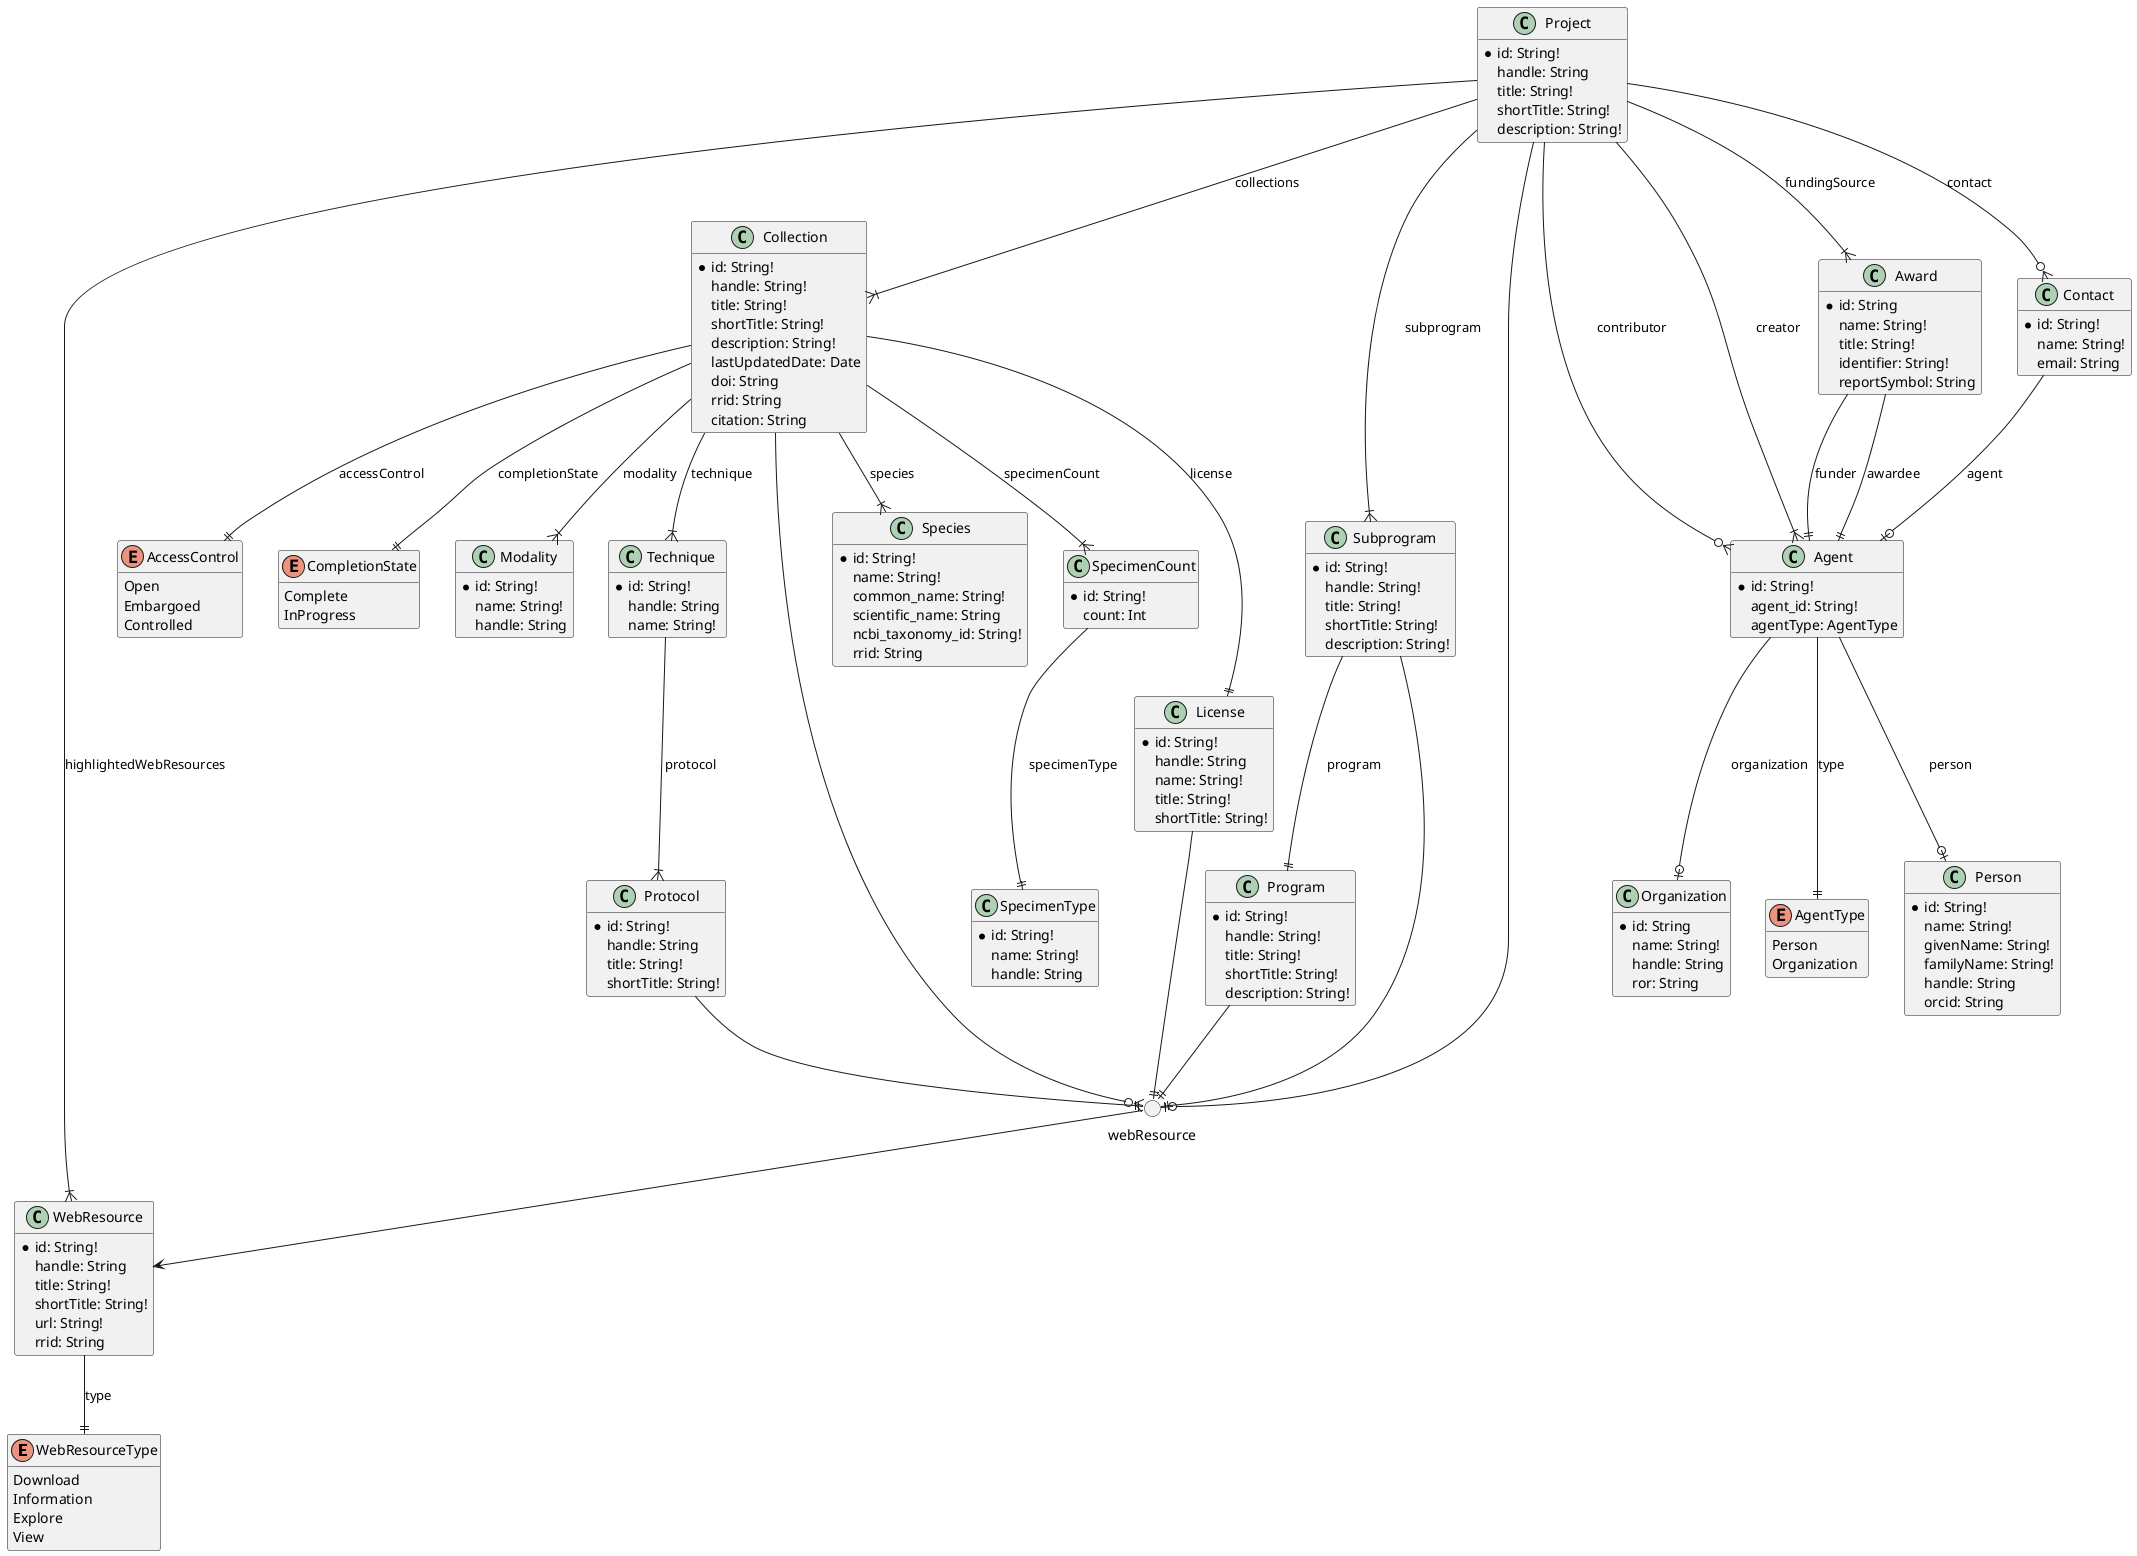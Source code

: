@startuml

hide empty members
'hide circle


'Enums
enum WebResourceType {
    Download
    Information
    Explore
    View
}

enum AccessControl {
    Open
    Embargoed
    Controlled
}

enum CompletionState {
    Complete
    InProgress
}

enum AgentType {
    Person
    Organization
}


'Entity-like
class Agent {
    * id: String!
    agent_id: String!
    agentType: AgentType
}

class Modality {
    * id: String!
    name: String!
    handle: String
}

class SpecimenType {
    * id: String!
    name: String!
    handle: String
}


class WebResource {
    * id: String!
    handle: String
    title: String!
    shortTitle: String!
    url: String!
    rrid: String
}

class Collection {
    * id: String!
    handle: String!
    title: String!
    shortTitle: String!
    description: String!
    lastUpdatedDate: Date
    doi: String
    rrid: String
    citation: String
}

class Program {
    * id: String!
    handle: String!
    title: String!
    shortTitle: String!
    description: String!
}

class Subprogram {
    * id: String!
    handle: String!
    title: String!
    shortTitle: String!
    description: String!
}

class Project {
    * id: String!
    handle: String
    title: String!
    shortTitle: String!
    description: String!
}

class Protocol {
    * id: String!
    handle: String
    title: String!
    shortTitle: String!
}

class Person {
    * id: String!
    name: String!
    givenName: String!
    familyName: String!
    handle: String
    orcid: String
}

class Organization {
    * id: String
    name: String!
    handle: String
    ror: String
}

class License {
    * id: String!
    handle: String
    name: String!
    title: String!
    shortTitle: String!
}

class Award {
    * id: String
    name: String!
    title: String!
    identifier: String!
    reportSymbol: String
}

class Technique {
    * id: String!
    handle: String
    name: String!
}

class Species {
    * id: String!
    name: String!
    common_name: String!
    scientific_name: String
    ncbi_taxonomy_id: String!
    rrid: String
}

class SpecimenCount {
    * id: String!
    count: Int
}

class Contact {
    * id: String!
    name: String!
    email: String
}

'Relationships
Agent --o| Person : person
Agent --o| Organization : organization

Agent --|| AgentType : type

SpecimenCount --|| SpecimenType : specimenType

WebResource --|| WebResourceType : type

Technique --|{ Protocol : protocol

Collection --|{  Modality : modality
Collection --|{  Species : species
'Collection --|{  SpecimenType : has samples of type
Collection --|{ SpecimenCount : specimenCount
Collection --|{  Technique : technique
'Collection --|{  WebResource : webResource
Collection --||  AccessControl : accessControl
Collection --||  CompletionState : completionState
Collection --|| License : license

'Award --o| Grant : grant
Award --|| Agent : funder
Award --|| Agent : awardee

Contact --o| Agent: agent

Project --|{ Collection : collections
Project --|{  Award : fundingSource
'Project --o|  WebResource : informationResource
Project --|{  WebResource : highlightedWebResources
Project --|{ Agent : creator
Project --o{  Agent : contributor
Project --o{  Contact : contact
'Project --|{  Modality : involves data of type
'Project --|{  Species : involves data about
'Project --|{  "Specimen type" : collected samples of type
'Project --|{  Technique : used
'Project --o{  Protocol : protocol
'Project --|{  License : has use of results limited by

'Protocol --|| WebResource : webResource

'Grant --|| Organization : from funding agency
'Grant --|| Organization : awarded to

'circle "has creator"
'Project --|{ "has creator"
'"has creator" --> Person
'"has creator" --> Organization

circle webResource
Collection --o{ webResource
Protocol --|| webResource
Program --|| webResource
Subprogram --|| webResource
Project --o|  webResource
License --|| webResource
webResource --> WebResource

Project --|{ Subprogram : subprogram
Subprogram --|| Program : program
'Program --o{ Program : parentProgram

'circle "is part of"
'Subprogram --|| "is part of"
'Project --|{ "is part of"
'"is part of" --> Subprogram
'"is part of" --> Program

@enduml